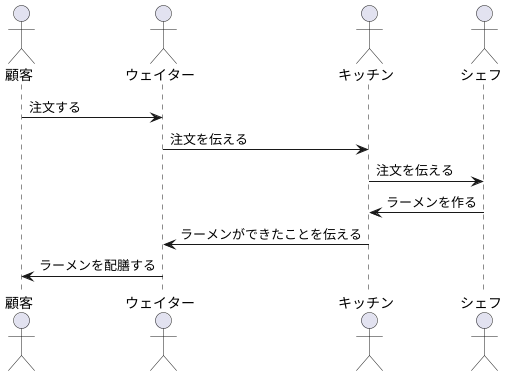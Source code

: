 @startuml ラーメン屋さん
Actor 顧客 as client
Actor ウェイター as waiter
Actor キッチン as kitchen
Actor シェフ as chef

client -> waiter: 注文する
waiter -> kitchen: 注文を伝える
kitchen -> chef: 注文を伝える
chef -> kitchen: ラーメンを作る
kitchen -> waiter: ラーメンができたことを伝える
waiter -> client: ラーメンを配膳する



@enduml